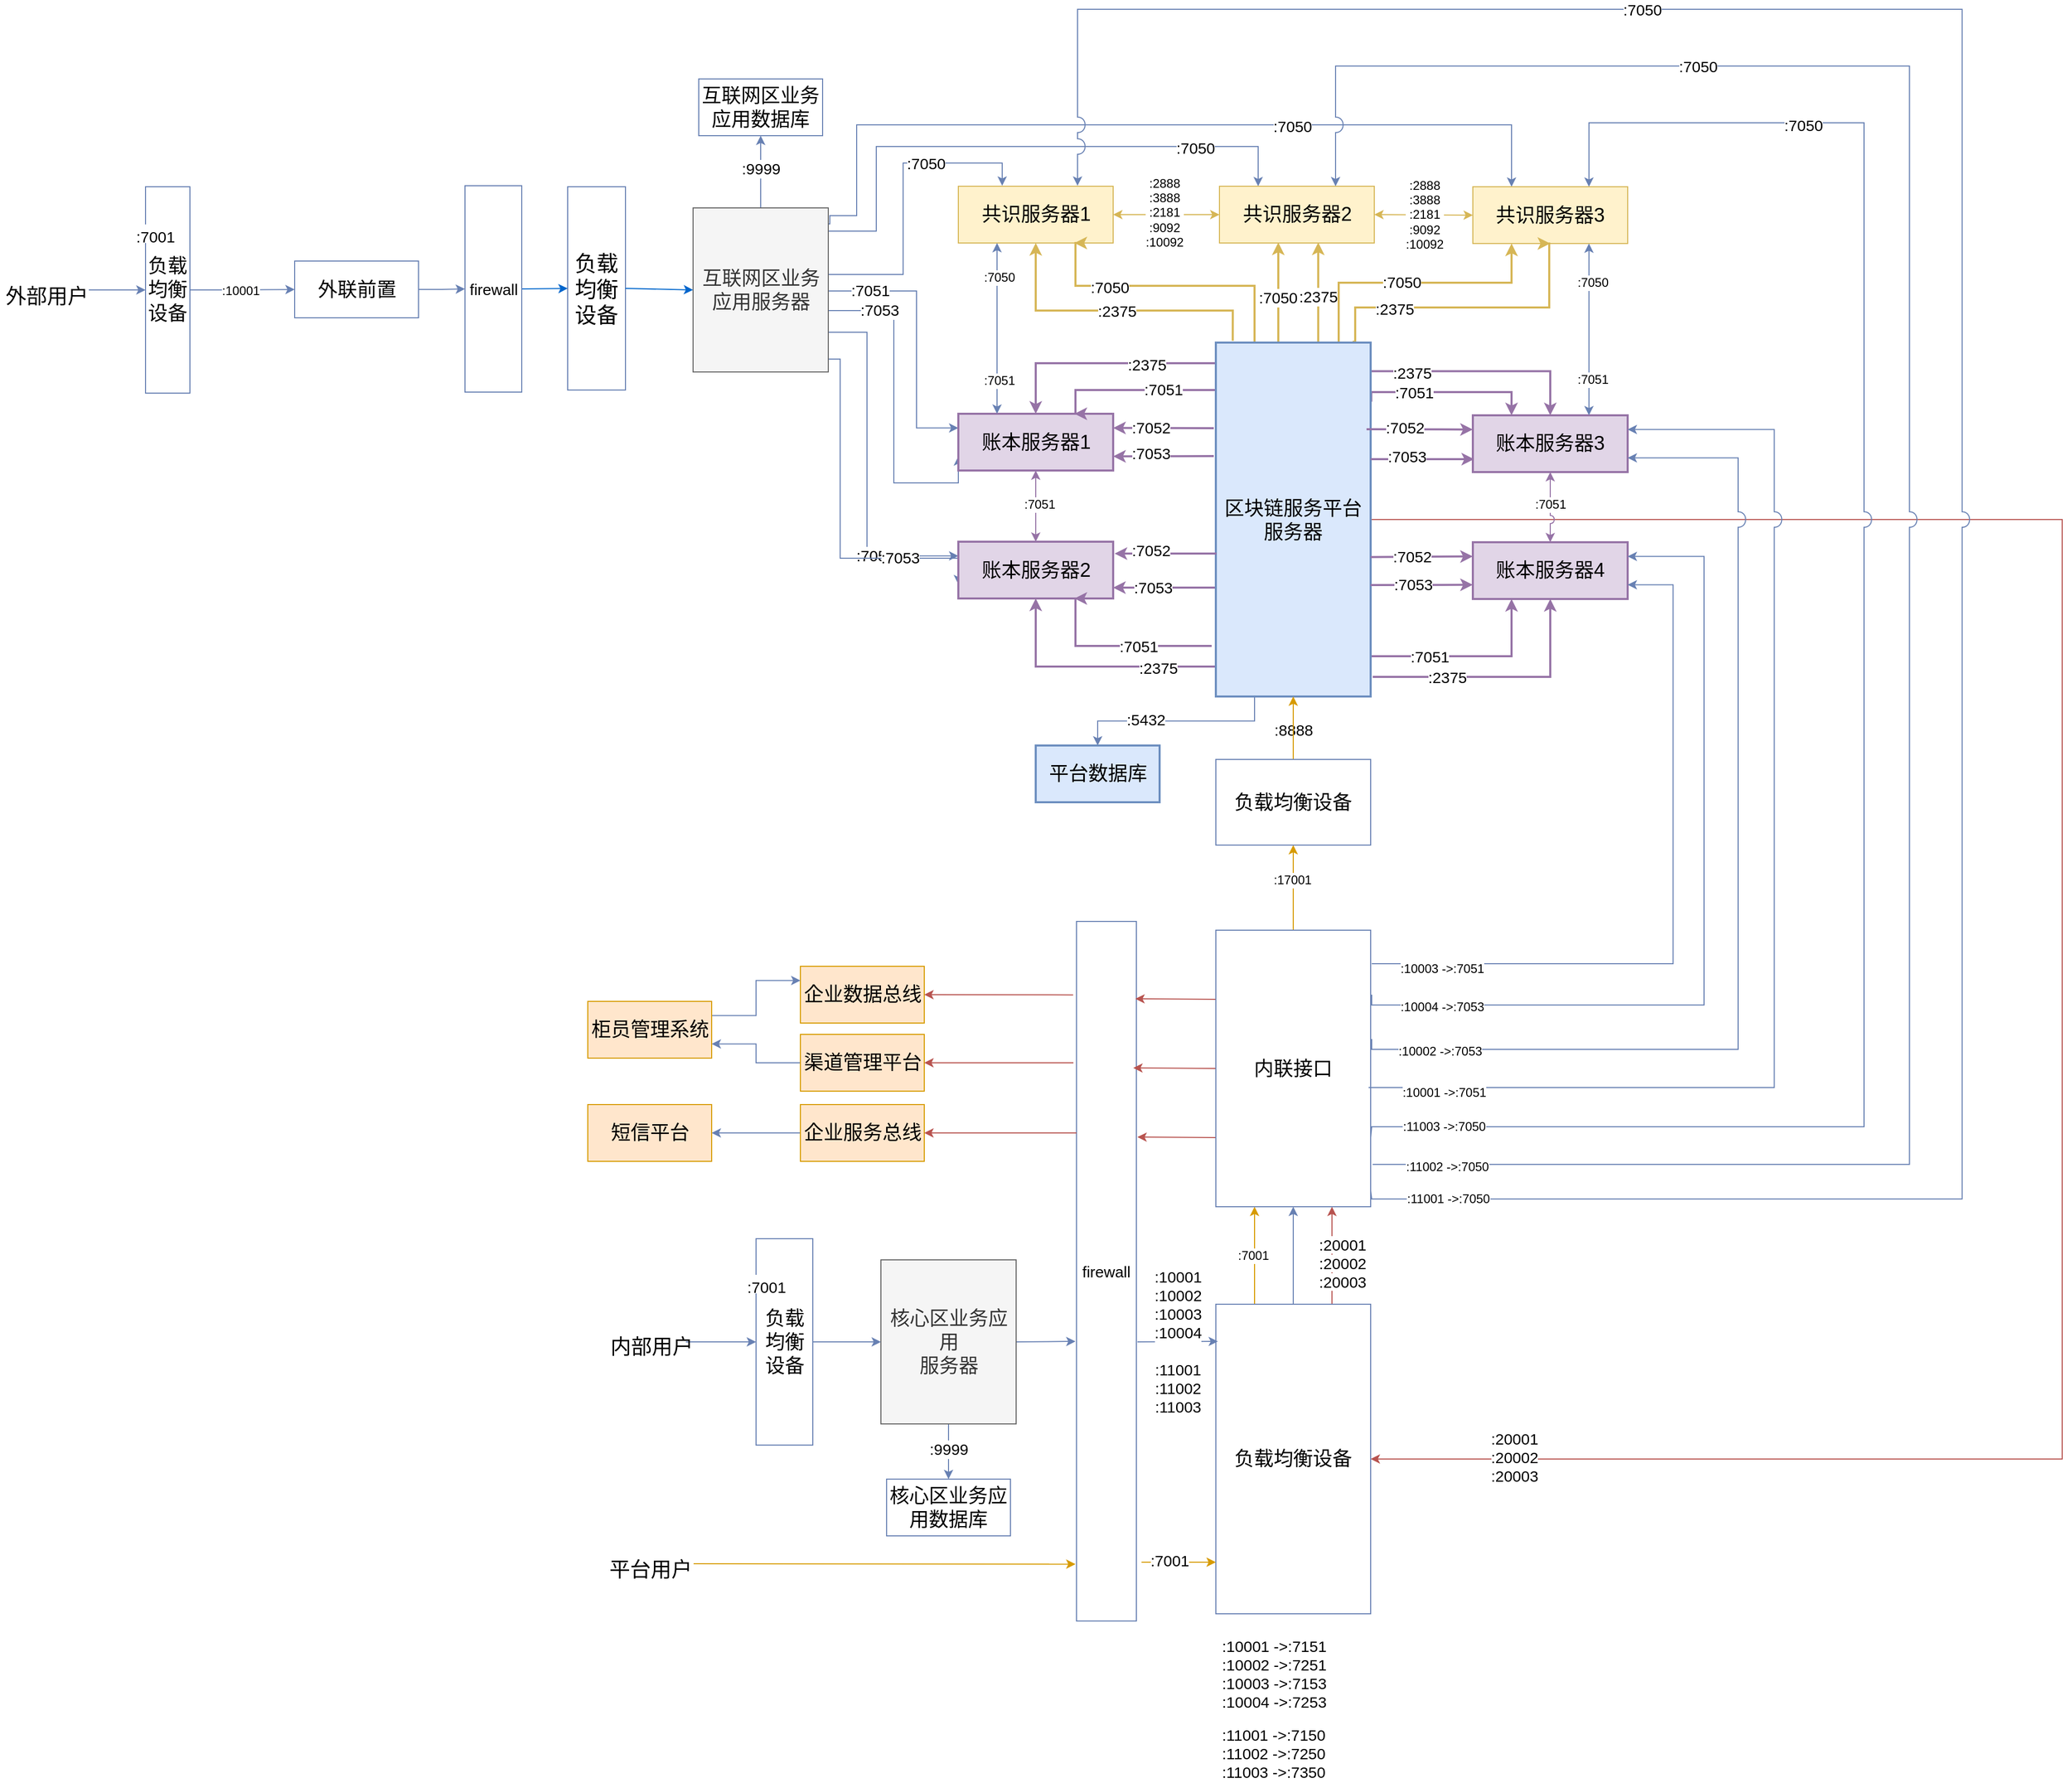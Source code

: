 <mxfile version="12.1.0" type="github" pages="1"><diagram id="IZBP0mqrMQUnNwASLiVP" name="Page-1"><mxGraphModel dx="1864" dy="1138" grid="0" gridSize="10" guides="1" tooltips="1" connect="1" arrows="1" fold="1" page="1" pageScale="1" pageWidth="3300" pageHeight="4681" math="0" shadow="0"><root><mxCell id="0"/><mxCell id="1" parent="0"/><mxCell id="sTmjkf9wLWOesbdi5qTJ-49" value="" style="endArrow=classic;html=1;strokeColor=#d79b00;fontSize=15;fillColor=#ffe6cc;" parent="1" edge="1"><mxGeometry width="50" height="50" relative="1" as="geometry"><mxPoint x="1470" y="3626" as="sourcePoint"/><mxPoint x="1542" y="3626" as="targetPoint"/></mxGeometry></mxCell><mxCell id="gY8Zco-nnhK0H6aGIAgo-136" value="负载均衡设备" style="rounded=0;whiteSpace=wrap;html=1;labelBackgroundColor=none;strokeColor=#6881B3;fillColor=none;fontSize=21;align=center;" parent="1" vertex="1"><mxGeometry x="914" y="2293" width="56" height="197" as="geometry"/></mxCell><mxCell id="sTmjkf9wLWOesbdi5qTJ-22" style="edgeStyle=orthogonalEdgeStyle;rounded=0;jumpStyle=arc;jumpSize=15;orthogonalLoop=1;jettySize=auto;html=1;exitX=0.25;exitY=0;exitDx=0;exitDy=0;entryX=0.25;entryY=1;entryDx=0;entryDy=0;strokeColor=#d79b00;fontSize=15;fillColor=#ffe6cc;" parent="1" source="gY8Zco-nnhK0H6aGIAgo-137" target="gY8Zco-nnhK0H6aGIAgo-251" edge="1"><mxGeometry relative="1" as="geometry"/></mxCell><mxCell id="rclUoReHh533xrVrYDvn-13" value=":7001" style="text;html=1;resizable=0;points=[];align=center;verticalAlign=middle;labelBackgroundColor=#ffffff;fontSize=12;" vertex="1" connectable="0" parent="sTmjkf9wLWOesbdi5qTJ-22"><mxGeometry y="2" relative="1" as="geometry"><mxPoint as="offset"/></mxGeometry></mxCell><mxCell id="sTmjkf9wLWOesbdi5qTJ-24" style="edgeStyle=orthogonalEdgeStyle;rounded=0;jumpStyle=arc;jumpSize=15;orthogonalLoop=1;jettySize=auto;html=1;exitX=0.5;exitY=0;exitDx=0;exitDy=0;entryX=0.5;entryY=1;entryDx=0;entryDy=0;strokeColor=#6881B3;fontSize=15;" parent="1" source="gY8Zco-nnhK0H6aGIAgo-137" target="gY8Zco-nnhK0H6aGIAgo-251" edge="1"><mxGeometry relative="1" as="geometry"/></mxCell><mxCell id="sTmjkf9wLWOesbdi5qTJ-28" style="edgeStyle=orthogonalEdgeStyle;rounded=0;jumpStyle=arc;jumpSize=8;orthogonalLoop=1;jettySize=auto;html=1;exitX=0.75;exitY=0;exitDx=0;exitDy=0;entryX=0.75;entryY=1;entryDx=0;entryDy=0;strokeColor=#b85450;fontSize=15;fillColor=#f8cecc;" parent="1" source="gY8Zco-nnhK0H6aGIAgo-137" target="gY8Zco-nnhK0H6aGIAgo-251" edge="1"><mxGeometry relative="1" as="geometry"/></mxCell><mxCell id="gY8Zco-nnhK0H6aGIAgo-137" value="负载均衡设备" style="rounded=0;whiteSpace=wrap;html=1;labelBackgroundColor=none;strokeColor=#6881B3;fillColor=none;fontSize=19;align=center;" parent="1" vertex="1"><mxGeometry x="1542" y="3376" width="150" height="300" as="geometry"/></mxCell><mxCell id="gY8Zco-nnhK0H6aGIAgo-138" style="edgeStyle=orthogonalEdgeStyle;rounded=0;orthogonalLoop=1;jettySize=auto;html=1;exitX=1;exitY=0.5;exitDx=0;exitDy=0;entryX=0;entryY=0.5;entryDx=0;entryDy=0;strokeColor=#6881B3;fontSize=19;" parent="1" source="gY8Zco-nnhK0H6aGIAgo-140" target="gY8Zco-nnhK0H6aGIAgo-143" edge="1"><mxGeometry relative="1" as="geometry"/></mxCell><mxCell id="gY8Zco-nnhK0H6aGIAgo-139" value=":10001" style="text;html=1;resizable=0;points=[];align=center;verticalAlign=middle;labelBackgroundColor=#ffffff;fontSize=12;" parent="gY8Zco-nnhK0H6aGIAgo-138" vertex="1" connectable="0"><mxGeometry x="-0.365" relative="1" as="geometry"><mxPoint x="16.5" y="0.5" as="offset"/></mxGeometry></mxCell><mxCell id="gY8Zco-nnhK0H6aGIAgo-140" value="负载均衡设备" style="rounded=0;whiteSpace=wrap;html=1;labelBackgroundColor=none;strokeColor=#6881B3;fillColor=none;fontSize=19;align=center;" parent="1" vertex="1"><mxGeometry x="505" y="2293" width="43" height="200" as="geometry"/></mxCell><mxCell id="gY8Zco-nnhK0H6aGIAgo-141" value="" style="endArrow=classic;html=1;strokeColor=#6881B3;fontSize=19;entryX=0;entryY=0.5;entryDx=0;entryDy=0;" parent="1" target="gY8Zco-nnhK0H6aGIAgo-140" edge="1"><mxGeometry width="50" height="50" relative="1" as="geometry"><mxPoint x="450" y="2393" as="sourcePoint"/><mxPoint x="433.5" y="2368" as="targetPoint"/></mxGeometry></mxCell><mxCell id="gY8Zco-nnhK0H6aGIAgo-142" style="edgeStyle=orthogonalEdgeStyle;rounded=0;orthogonalLoop=1;jettySize=auto;html=1;exitX=1;exitY=0.5;exitDx=0;exitDy=0;entryX=0;entryY=0.5;entryDx=0;entryDy=0;strokeColor=#6881B3;fontSize=15;" parent="1" source="gY8Zco-nnhK0H6aGIAgo-143" target="gY8Zco-nnhK0H6aGIAgo-145" edge="1"><mxGeometry relative="1" as="geometry"/></mxCell><mxCell id="gY8Zco-nnhK0H6aGIAgo-143" value="外联前置" style="rounded=0;whiteSpace=wrap;html=1;labelBackgroundColor=none;strokeColor=#6881B3;fillColor=none;fontSize=19;align=center;" parent="1" vertex="1"><mxGeometry x="649.5" y="2365" width="120" height="55" as="geometry"/></mxCell><mxCell id="gY8Zco-nnhK0H6aGIAgo-144" style="edgeStyle=orthogonalEdgeStyle;rounded=0;comic=0;jumpStyle=arc;jumpSize=15;orthogonalLoop=1;jettySize=auto;html=1;exitX=1;exitY=0.5;exitDx=0;exitDy=0;entryX=0;entryY=0.5;entryDx=0;entryDy=0;strokeColor=#0066CC;strokeWidth=1;fontSize=15;" parent="1" source="gY8Zco-nnhK0H6aGIAgo-145" target="gY8Zco-nnhK0H6aGIAgo-136" edge="1"><mxGeometry relative="1" as="geometry"/></mxCell><mxCell id="gY8Zco-nnhK0H6aGIAgo-145" value="firewall" style="rounded=0;whiteSpace=wrap;html=1;labelBackgroundColor=none;strokeColor=#6881B3;fillColor=none;fontSize=15;align=center;" parent="1" vertex="1"><mxGeometry x="814.5" y="2292" width="55" height="200" as="geometry"/></mxCell><mxCell id="gY8Zco-nnhK0H6aGIAgo-146" style="edgeStyle=orthogonalEdgeStyle;rounded=0;orthogonalLoop=1;jettySize=auto;html=1;exitX=0.5;exitY=0;exitDx=0;exitDy=0;entryX=0.5;entryY=1;entryDx=0;entryDy=0;strokeColor=#6881B3;fontSize=15;" parent="1" source="gY8Zco-nnhK0H6aGIAgo-162" target="gY8Zco-nnhK0H6aGIAgo-163" edge="1"><mxGeometry relative="1" as="geometry"/></mxCell><mxCell id="gY8Zco-nnhK0H6aGIAgo-147" value=":9999" style="text;html=1;resizable=0;points=[];align=center;verticalAlign=middle;labelBackgroundColor=#ffffff;fontSize=15;" parent="gY8Zco-nnhK0H6aGIAgo-146" vertex="1" connectable="0"><mxGeometry x="0.102" relative="1" as="geometry"><mxPoint as="offset"/></mxGeometry></mxCell><mxCell id="gY8Zco-nnhK0H6aGIAgo-148" style="edgeStyle=orthogonalEdgeStyle;rounded=0;orthogonalLoop=1;jettySize=auto;html=1;exitX=1;exitY=0.25;exitDx=0;exitDy=0;entryX=0.25;entryY=0;entryDx=0;entryDy=0;strokeColor=#6881B3;fontSize=15;" parent="1" source="gY8Zco-nnhK0H6aGIAgo-162" target="gY8Zco-nnhK0H6aGIAgo-166" edge="1"><mxGeometry relative="1" as="geometry"><Array as="points"><mxPoint x="1166" y="2329"/><mxPoint x="1168" y="2329"/><mxPoint x="1168" y="2321"/><mxPoint x="1194" y="2321"/><mxPoint x="1194" y="2233"/><mxPoint x="1828" y="2233"/></Array></mxGeometry></mxCell><mxCell id="gY8Zco-nnhK0H6aGIAgo-149" value=":7050" style="text;html=1;resizable=0;points=[];align=center;verticalAlign=middle;labelBackgroundColor=#ffffff;fontSize=15;" parent="gY8Zco-nnhK0H6aGIAgo-148" vertex="1" connectable="0"><mxGeometry x="0.444" y="-1" relative="1" as="geometry"><mxPoint x="-38.5" as="offset"/></mxGeometry></mxCell><mxCell id="gY8Zco-nnhK0H6aGIAgo-150" style="edgeStyle=orthogonalEdgeStyle;rounded=0;orthogonalLoop=1;jettySize=auto;html=1;exitX=1;exitY=0.25;exitDx=0;exitDy=0;entryX=0.25;entryY=0;entryDx=0;entryDy=0;strokeColor=#6881B3;fontSize=15;" parent="1" source="gY8Zco-nnhK0H6aGIAgo-162" target="gY8Zco-nnhK0H6aGIAgo-165" edge="1"><mxGeometry relative="1" as="geometry"><Array as="points"><mxPoint x="1167" y="2336"/><mxPoint x="1213" y="2336"/><mxPoint x="1213" y="2254"/><mxPoint x="1583" y="2254"/></Array></mxGeometry></mxCell><mxCell id="gY8Zco-nnhK0H6aGIAgo-151" value=":7050" style="text;html=1;resizable=0;points=[];align=center;verticalAlign=middle;labelBackgroundColor=#ffffff;fontSize=15;" parent="gY8Zco-nnhK0H6aGIAgo-150" vertex="1" connectable="0"><mxGeometry x="0.639" y="-1" relative="1" as="geometry"><mxPoint as="offset"/></mxGeometry></mxCell><mxCell id="gY8Zco-nnhK0H6aGIAgo-152" style="edgeStyle=orthogonalEdgeStyle;rounded=0;orthogonalLoop=1;jettySize=auto;html=1;exitX=1;exitY=0.25;exitDx=0;exitDy=0;strokeColor=#6881B3;fontSize=15;" parent="1" source="gY8Zco-nnhK0H6aGIAgo-162" edge="1"><mxGeometry relative="1" as="geometry"><Array as="points"><mxPoint x="1167" y="2378"/><mxPoint x="1239" y="2378"/><mxPoint x="1239" y="2270"/><mxPoint x="1335" y="2270"/></Array><mxPoint x="1335" y="2292" as="targetPoint"/></mxGeometry></mxCell><mxCell id="gY8Zco-nnhK0H6aGIAgo-153" value=":7050" style="text;html=1;resizable=0;points=[];align=center;verticalAlign=middle;labelBackgroundColor=#ffffff;fontSize=15;" parent="gY8Zco-nnhK0H6aGIAgo-152" vertex="1" connectable="0"><mxGeometry x="0.4" relative="1" as="geometry"><mxPoint as="offset"/></mxGeometry></mxCell><mxCell id="gY8Zco-nnhK0H6aGIAgo-154" style="edgeStyle=orthogonalEdgeStyle;rounded=0;orthogonalLoop=1;jettySize=auto;html=1;exitX=1;exitY=0.5;exitDx=0;exitDy=0;entryX=0;entryY=0.25;entryDx=0;entryDy=0;strokeColor=#6881B3;fontSize=15;" parent="1" source="gY8Zco-nnhK0H6aGIAgo-162" target="gY8Zco-nnhK0H6aGIAgo-167" edge="1"><mxGeometry relative="1" as="geometry"><Array as="points"><mxPoint x="1252" y="2394"/><mxPoint x="1252" y="2526"/></Array></mxGeometry></mxCell><mxCell id="gY8Zco-nnhK0H6aGIAgo-155" value=":7051" style="text;html=1;resizable=0;points=[];align=center;verticalAlign=middle;labelBackgroundColor=#ffffff;fontSize=15;" parent="gY8Zco-nnhK0H6aGIAgo-154" vertex="1" connectable="0"><mxGeometry x="-0.683" y="1" relative="1" as="geometry"><mxPoint as="offset"/></mxGeometry></mxCell><mxCell id="gY8Zco-nnhK0H6aGIAgo-156" style="edgeStyle=orthogonalEdgeStyle;rounded=0;orthogonalLoop=1;jettySize=auto;html=1;exitX=1;exitY=0.75;exitDx=0;exitDy=0;entryX=0;entryY=0.75;entryDx=0;entryDy=0;strokeColor=#6881B3;fontSize=15;" parent="1" source="gY8Zco-nnhK0H6aGIAgo-162" target="gY8Zco-nnhK0H6aGIAgo-167" edge="1"><mxGeometry relative="1" as="geometry"><Array as="points"><mxPoint x="1167" y="2413"/><mxPoint x="1230" y="2413"/><mxPoint x="1230" y="2580"/></Array></mxGeometry></mxCell><mxCell id="gY8Zco-nnhK0H6aGIAgo-157" value=":7053" style="text;html=1;resizable=0;points=[];align=center;verticalAlign=middle;labelBackgroundColor=#ffffff;fontSize=15;" parent="gY8Zco-nnhK0H6aGIAgo-156" vertex="1" connectable="0"><mxGeometry x="-0.641" y="1" relative="1" as="geometry"><mxPoint x="8" as="offset"/></mxGeometry></mxCell><mxCell id="gY8Zco-nnhK0H6aGIAgo-158" style="edgeStyle=orthogonalEdgeStyle;rounded=0;orthogonalLoop=1;jettySize=auto;html=1;exitX=1;exitY=0.75;exitDx=0;exitDy=0;entryX=0;entryY=0.25;entryDx=0;entryDy=0;strokeColor=#6881B3;fontSize=15;" parent="1" source="gY8Zco-nnhK0H6aGIAgo-162" target="gY8Zco-nnhK0H6aGIAgo-168" edge="1"><mxGeometry relative="1" as="geometry"><Array as="points"><mxPoint x="1166" y="2434"/><mxPoint x="1204" y="2434"/><mxPoint x="1204" y="2650"/></Array></mxGeometry></mxCell><mxCell id="gY8Zco-nnhK0H6aGIAgo-159" value=":7051" style="text;html=1;resizable=0;points=[];align=center;verticalAlign=middle;labelBackgroundColor=#ffffff;fontSize=15;" parent="gY8Zco-nnhK0H6aGIAgo-158" vertex="1" connectable="0"><mxGeometry x="0.529" y="1" relative="1" as="geometry"><mxPoint as="offset"/></mxGeometry></mxCell><mxCell id="gY8Zco-nnhK0H6aGIAgo-160" style="edgeStyle=orthogonalEdgeStyle;rounded=0;orthogonalLoop=1;jettySize=auto;html=1;exitX=1;exitY=0.75;exitDx=0;exitDy=0;entryX=0;entryY=0.75;entryDx=0;entryDy=0;strokeColor=#6881B3;fontSize=15;" parent="1" source="gY8Zco-nnhK0H6aGIAgo-162" target="gY8Zco-nnhK0H6aGIAgo-168" edge="1"><mxGeometry relative="1" as="geometry"><Array as="points"><mxPoint x="1167" y="2460"/><mxPoint x="1178" y="2460"/><mxPoint x="1178" y="2653"/></Array></mxGeometry></mxCell><mxCell id="gY8Zco-nnhK0H6aGIAgo-161" value=":7053" style="text;html=1;resizable=0;points=[];align=center;verticalAlign=middle;labelBackgroundColor=#ffffff;fontSize=15;" parent="gY8Zco-nnhK0H6aGIAgo-160" vertex="1" connectable="0"><mxGeometry x="0.507" y="1" relative="1" as="geometry"><mxPoint x="9" as="offset"/></mxGeometry></mxCell><mxCell id="gY8Zco-nnhK0H6aGIAgo-162" value="互联网区业务应用服务器" style="rounded=0;whiteSpace=wrap;html=1;labelBackgroundColor=none;strokeColor=#666666;fillColor=#f5f5f5;fontSize=19;align=center;fontColor=#333333;" parent="1" vertex="1"><mxGeometry x="1035.5" y="2313.5" width="131" height="159" as="geometry"/></mxCell><mxCell id="gY8Zco-nnhK0H6aGIAgo-163" value="互联网区业务应用数据库" style="rounded=0;whiteSpace=wrap;html=1;labelBackgroundColor=none;strokeColor=#6881B3;fillColor=none;fontSize=19;align=center;" parent="1" vertex="1"><mxGeometry x="1041" y="2188.5" width="120" height="55" as="geometry"/></mxCell><mxCell id="gY8Zco-nnhK0H6aGIAgo-164" value="共识服务器1" style="rounded=0;whiteSpace=wrap;html=1;labelBackgroundColor=none;strokeColor=#d6b656;fillColor=#fff2cc;fontSize=19;align=center;" parent="1" vertex="1"><mxGeometry x="1292.5" y="2292.5" width="150" height="55" as="geometry"/></mxCell><mxCell id="gY8Zco-nnhK0H6aGIAgo-165" value="共识服务器2" style="rounded=0;whiteSpace=wrap;html=1;labelBackgroundColor=none;strokeColor=#d6b656;fillColor=#fff2cc;fontSize=19;align=center;" parent="1" vertex="1"><mxGeometry x="1545.5" y="2292.5" width="150" height="55" as="geometry"/></mxCell><mxCell id="gY8Zco-nnhK0H6aGIAgo-166" value="共识服务器3" style="rounded=0;whiteSpace=wrap;html=1;labelBackgroundColor=none;strokeColor=#d6b656;fillColor=#fff2cc;fontSize=19;align=center;" parent="1" vertex="1"><mxGeometry x="1791" y="2293" width="150" height="55" as="geometry"/></mxCell><mxCell id="gY8Zco-nnhK0H6aGIAgo-167" value="账本服务器1" style="rounded=0;whiteSpace=wrap;html=1;labelBackgroundColor=none;strokeColor=#9673a6;fillColor=#e1d5e7;fontSize=19;align=center;strokeWidth=2;" parent="1" vertex="1"><mxGeometry x="1292.5" y="2513" width="150" height="55" as="geometry"/></mxCell><mxCell id="gY8Zco-nnhK0H6aGIAgo-168" value="账本服务器2" style="rounded=0;whiteSpace=wrap;html=1;labelBackgroundColor=none;strokeColor=#9673a6;fillColor=#e1d5e7;fontSize=19;align=center;strokeWidth=2;" parent="1" vertex="1"><mxGeometry x="1292.5" y="2637" width="150" height="55" as="geometry"/></mxCell><mxCell id="gY8Zco-nnhK0H6aGIAgo-169" value="账本服务器3" style="rounded=0;whiteSpace=wrap;html=1;labelBackgroundColor=none;strokeColor=#9673a6;fillColor=#e1d5e7;fontSize=19;align=center;strokeWidth=2;" parent="1" vertex="1"><mxGeometry x="1791" y="2514.5" width="150" height="55" as="geometry"/></mxCell><mxCell id="gY8Zco-nnhK0H6aGIAgo-170" value="账本服务器4" style="rounded=0;whiteSpace=wrap;html=1;labelBackgroundColor=none;strokeColor=#9673a6;fillColor=#e1d5e7;fontSize=19;align=center;strokeWidth=2;" parent="1" vertex="1"><mxGeometry x="1791" y="2637.5" width="150" height="55" as="geometry"/></mxCell><mxCell id="gY8Zco-nnhK0H6aGIAgo-171" style="edgeStyle=orthogonalEdgeStyle;rounded=0;orthogonalLoop=1;jettySize=auto;html=1;entryX=0.5;entryY=0;entryDx=0;entryDy=0;strokeColor=#9673a6;fontSize=15;strokeWidth=2;fillColor=#e1d5e7;" parent="1" source="gY8Zco-nnhK0H6aGIAgo-204" target="gY8Zco-nnhK0H6aGIAgo-167" edge="1"><mxGeometry relative="1" as="geometry"><mxPoint x="1541" y="2488" as="sourcePoint"/><Array as="points"><mxPoint x="1368" y="2464"/></Array></mxGeometry></mxCell><mxCell id="gY8Zco-nnhK0H6aGIAgo-172" value=":2375" style="text;html=1;resizable=0;points=[];align=center;verticalAlign=middle;labelBackgroundColor=#ffffff;fontSize=15;" parent="gY8Zco-nnhK0H6aGIAgo-171" vertex="1" connectable="0"><mxGeometry x="-0.169" y="-1" relative="1" as="geometry"><mxPoint x="25.5" y="1.5" as="offset"/></mxGeometry></mxCell><mxCell id="gY8Zco-nnhK0H6aGIAgo-173" style="edgeStyle=orthogonalEdgeStyle;rounded=0;orthogonalLoop=1;jettySize=auto;html=1;exitX=0.004;exitY=0.191;exitDx=0;exitDy=0;entryX=0.75;entryY=0;entryDx=0;entryDy=0;strokeColor=#9673a6;fontSize=15;exitPerimeter=0;strokeWidth=2;fillColor=#e1d5e7;" parent="1" source="gY8Zco-nnhK0H6aGIAgo-204" target="gY8Zco-nnhK0H6aGIAgo-167" edge="1"><mxGeometry relative="1" as="geometry"><Array as="points"><mxPoint x="1542" y="2490"/><mxPoint x="1406" y="2490"/></Array></mxGeometry></mxCell><mxCell id="gY8Zco-nnhK0H6aGIAgo-174" value=":7051" style="text;html=1;resizable=0;points=[];align=center;verticalAlign=middle;labelBackgroundColor=#ffffff;fontSize=15;" parent="gY8Zco-nnhK0H6aGIAgo-173" vertex="1" connectable="0"><mxGeometry x="-0.207" y="-1" relative="1" as="geometry"><mxPoint as="offset"/></mxGeometry></mxCell><mxCell id="gY8Zco-nnhK0H6aGIAgo-175" style="edgeStyle=orthogonalEdgeStyle;rounded=0;orthogonalLoop=1;jettySize=auto;html=1;entryX=0.5;entryY=1;entryDx=0;entryDy=0;strokeColor=#9673a6;fontSize=15;exitX=0.004;exitY=0.939;exitDx=0;exitDy=0;exitPerimeter=0;strokeWidth=2;fillColor=#e1d5e7;" parent="1" source="gY8Zco-nnhK0H6aGIAgo-204" target="gY8Zco-nnhK0H6aGIAgo-168" edge="1"><mxGeometry relative="1" as="geometry"><Array as="points"><mxPoint x="1542" y="2758"/><mxPoint x="1368" y="2758"/></Array></mxGeometry></mxCell><mxCell id="gY8Zco-nnhK0H6aGIAgo-176" value=":2375" style="text;html=1;resizable=0;points=[];align=center;verticalAlign=middle;labelBackgroundColor=#ffffff;fontSize=15;" parent="gY8Zco-nnhK0H6aGIAgo-175" vertex="1" connectable="0"><mxGeometry x="-0.401" y="1" relative="1" as="geometry"><mxPoint x="10" as="offset"/></mxGeometry></mxCell><mxCell id="gY8Zco-nnhK0H6aGIAgo-177" style="edgeStyle=orthogonalEdgeStyle;rounded=0;orthogonalLoop=1;jettySize=auto;html=1;entryX=0.75;entryY=1;entryDx=0;entryDy=0;strokeColor=#9673a6;fontSize=15;strokeWidth=2;exitX=-0.027;exitY=0.857;exitDx=0;exitDy=0;exitPerimeter=0;fillColor=#e1d5e7;" parent="1" source="gY8Zco-nnhK0H6aGIAgo-204" target="gY8Zco-nnhK0H6aGIAgo-168" edge="1"><mxGeometry relative="1" as="geometry"><mxPoint x="1541" y="2706" as="sourcePoint"/><Array as="points"><mxPoint x="1406" y="2738"/></Array></mxGeometry></mxCell><mxCell id="gY8Zco-nnhK0H6aGIAgo-178" value=":7051" style="text;html=1;resizable=0;points=[];align=center;verticalAlign=middle;labelBackgroundColor=#ffffff;fontSize=15;" parent="gY8Zco-nnhK0H6aGIAgo-177" vertex="1" connectable="0"><mxGeometry x="-0.136" relative="1" as="geometry"><mxPoint x="6" as="offset"/></mxGeometry></mxCell><mxCell id="gY8Zco-nnhK0H6aGIAgo-179" style="edgeStyle=orthogonalEdgeStyle;rounded=0;orthogonalLoop=1;jettySize=auto;html=1;exitX=0.994;exitY=0.081;exitDx=0;exitDy=0;entryX=0.5;entryY=0;entryDx=0;entryDy=0;strokeColor=#9673a6;fontSize=15;exitPerimeter=0;strokeWidth=2;fillColor=#e1d5e7;" parent="1" source="gY8Zco-nnhK0H6aGIAgo-204" target="gY8Zco-nnhK0H6aGIAgo-169" edge="1"><mxGeometry relative="1" as="geometry"><Array as="points"><mxPoint x="1866" y="2472"/></Array></mxGeometry></mxCell><mxCell id="gY8Zco-nnhK0H6aGIAgo-180" value=":2375" style="text;html=1;resizable=0;points=[];align=center;verticalAlign=middle;labelBackgroundColor=#ffffff;fontSize=15;" parent="gY8Zco-nnhK0H6aGIAgo-179" vertex="1" connectable="0"><mxGeometry x="-0.615" y="-1" relative="1" as="geometry"><mxPoint x="-1.5" y="-0.5" as="offset"/></mxGeometry></mxCell><mxCell id="gY8Zco-nnhK0H6aGIAgo-181" style="edgeStyle=orthogonalEdgeStyle;rounded=0;orthogonalLoop=1;jettySize=auto;html=1;exitX=1.004;exitY=0.167;exitDx=0;exitDy=0;entryX=0.25;entryY=0;entryDx=0;entryDy=0;strokeColor=#9673a6;fontSize=15;exitPerimeter=0;strokeWidth=2;fillColor=#e1d5e7;" parent="1" source="gY8Zco-nnhK0H6aGIAgo-204" target="gY8Zco-nnhK0H6aGIAgo-169" edge="1"><mxGeometry relative="1" as="geometry"><Array as="points"><mxPoint x="1692" y="2492"/><mxPoint x="1828" y="2492"/></Array></mxGeometry></mxCell><mxCell id="gY8Zco-nnhK0H6aGIAgo-182" value=":7051" style="text;html=1;resizable=0;points=[];align=center;verticalAlign=middle;labelBackgroundColor=#ffffff;fontSize=15;" parent="gY8Zco-nnhK0H6aGIAgo-181" vertex="1" connectable="0"><mxGeometry x="-0.583" relative="1" as="geometry"><mxPoint x="15.5" as="offset"/></mxGeometry></mxCell><mxCell id="gY8Zco-nnhK0H6aGIAgo-183" style="edgeStyle=orthogonalEdgeStyle;rounded=0;orthogonalLoop=1;jettySize=auto;html=1;entryX=0.5;entryY=1;entryDx=0;entryDy=0;strokeColor=#9673a6;fontSize=15;strokeWidth=2;fillColor=#e1d5e7;" parent="1" target="gY8Zco-nnhK0H6aGIAgo-170" edge="1"><mxGeometry relative="1" as="geometry"><Array as="points"><mxPoint x="1694" y="2768"/><mxPoint x="1866" y="2768"/></Array><mxPoint x="1694" y="2768" as="sourcePoint"/></mxGeometry></mxCell><mxCell id="gY8Zco-nnhK0H6aGIAgo-184" value=":2375" style="text;html=1;resizable=0;points=[];align=center;verticalAlign=middle;labelBackgroundColor=#ffffff;fontSize=15;" parent="gY8Zco-nnhK0H6aGIAgo-183" vertex="1" connectable="0"><mxGeometry x="-0.656" relative="1" as="geometry"><mxPoint x="29" as="offset"/></mxGeometry></mxCell><mxCell id="gY8Zco-nnhK0H6aGIAgo-185" style="edgeStyle=orthogonalEdgeStyle;rounded=0;orthogonalLoop=1;jettySize=auto;html=1;entryX=0.25;entryY=1;entryDx=0;entryDy=0;strokeColor=#9673a6;fontSize=15;strokeWidth=2;exitX=0.987;exitY=0.892;exitDx=0;exitDy=0;exitPerimeter=0;fillColor=#e1d5e7;" parent="1" source="gY8Zco-nnhK0H6aGIAgo-204" target="gY8Zco-nnhK0H6aGIAgo-170" edge="1"><mxGeometry relative="1" as="geometry"><Array as="points"><mxPoint x="1688" y="2750"/><mxPoint x="1688" y="2748"/><mxPoint x="1828" y="2748"/></Array><mxPoint x="1688" y="2714" as="sourcePoint"/></mxGeometry></mxCell><mxCell id="gY8Zco-nnhK0H6aGIAgo-186" value=":7051" style="text;html=1;resizable=0;points=[];align=center;verticalAlign=middle;labelBackgroundColor=#ffffff;fontSize=15;" parent="gY8Zco-nnhK0H6aGIAgo-185" vertex="1" connectable="0"><mxGeometry x="-0.63" relative="1" as="geometry"><mxPoint x="28" as="offset"/></mxGeometry></mxCell><mxCell id="gY8Zco-nnhK0H6aGIAgo-187" style="edgeStyle=orthogonalEdgeStyle;rounded=0;orthogonalLoop=1;jettySize=auto;html=1;exitX=0.109;exitY=-0.005;exitDx=0;exitDy=0;entryX=0.5;entryY=1;entryDx=0;entryDy=0;strokeColor=#d6b656;fontSize=15;exitPerimeter=0;strokeWidth=2;fillColor=#fff2cc;" parent="1" source="gY8Zco-nnhK0H6aGIAgo-204" target="gY8Zco-nnhK0H6aGIAgo-164" edge="1"><mxGeometry relative="1" as="geometry"><Array as="points"><mxPoint x="1558" y="2413"/><mxPoint x="1368" y="2413"/></Array></mxGeometry></mxCell><mxCell id="gY8Zco-nnhK0H6aGIAgo-188" value=":2375" style="text;html=1;resizable=0;points=[];align=center;verticalAlign=middle;labelBackgroundColor=#ffffff;fontSize=15;" parent="gY8Zco-nnhK0H6aGIAgo-187" vertex="1" connectable="0"><mxGeometry x="-0.005" relative="1" as="geometry"><mxPoint as="offset"/></mxGeometry></mxCell><mxCell id="gY8Zco-nnhK0H6aGIAgo-189" style="edgeStyle=orthogonalEdgeStyle;rounded=0;orthogonalLoop=1;jettySize=auto;html=1;exitX=0.25;exitY=0;exitDx=0;exitDy=0;entryX=0.75;entryY=1;entryDx=0;entryDy=0;strokeColor=#d6b656;fontSize=15;strokeWidth=2;fillColor=#fff2cc;" parent="1" source="gY8Zco-nnhK0H6aGIAgo-204" target="gY8Zco-nnhK0H6aGIAgo-164" edge="1"><mxGeometry relative="1" as="geometry"><Array as="points"><mxPoint x="1580" y="2389"/><mxPoint x="1406" y="2389"/></Array></mxGeometry></mxCell><mxCell id="gY8Zco-nnhK0H6aGIAgo-190" value=":7050" style="text;html=1;resizable=0;points=[];align=center;verticalAlign=middle;labelBackgroundColor=#ffffff;fontSize=15;" parent="gY8Zco-nnhK0H6aGIAgo-189" vertex="1" connectable="0"><mxGeometry x="0.441" y="1" relative="1" as="geometry"><mxPoint as="offset"/></mxGeometry></mxCell><mxCell id="gY8Zco-nnhK0H6aGIAgo-191" style="edgeStyle=orthogonalEdgeStyle;rounded=0;orthogonalLoop=1;jettySize=auto;html=1;exitX=0.5;exitY=0;exitDx=0;exitDy=0;entryX=0.38;entryY=0.991;entryDx=0;entryDy=0;entryPerimeter=0;strokeColor=#d6b656;fontSize=15;strokeWidth=2;fillColor=#fff2cc;" parent="1" source="gY8Zco-nnhK0H6aGIAgo-204" target="gY8Zco-nnhK0H6aGIAgo-165" edge="1"><mxGeometry relative="1" as="geometry"><Array as="points"><mxPoint x="1603" y="2464"/></Array></mxGeometry></mxCell><mxCell id="gY8Zco-nnhK0H6aGIAgo-192" value=":7050" style="text;html=1;resizable=0;points=[];align=center;verticalAlign=middle;labelBackgroundColor=#ffffff;fontSize=15;" parent="gY8Zco-nnhK0H6aGIAgo-191" vertex="1" connectable="0"><mxGeometry x="0.304" y="1" relative="1" as="geometry"><mxPoint as="offset"/></mxGeometry></mxCell><mxCell id="gY8Zco-nnhK0H6aGIAgo-193" style="edgeStyle=orthogonalEdgeStyle;rounded=0;orthogonalLoop=1;jettySize=auto;html=1;exitX=0.5;exitY=0;exitDx=0;exitDy=0;entryX=0.638;entryY=0.991;entryDx=0;entryDy=0;entryPerimeter=0;strokeColor=#d6b656;fontSize=15;strokeWidth=2;fillColor=#fff2cc;" parent="1" source="gY8Zco-nnhK0H6aGIAgo-204" target="gY8Zco-nnhK0H6aGIAgo-165" edge="1"><mxGeometry relative="1" as="geometry"><Array as="points"><mxPoint x="1641" y="2464"/></Array></mxGeometry></mxCell><mxCell id="gY8Zco-nnhK0H6aGIAgo-194" value=":2375" style="text;html=1;resizable=0;points=[];align=center;verticalAlign=middle;labelBackgroundColor=#ffffff;fontSize=15;" parent="gY8Zco-nnhK0H6aGIAgo-193" vertex="1" connectable="0"><mxGeometry x="0.333" relative="1" as="geometry"><mxPoint y="-2" as="offset"/></mxGeometry></mxCell><mxCell id="gY8Zco-nnhK0H6aGIAgo-195" style="edgeStyle=orthogonalEdgeStyle;rounded=0;orthogonalLoop=1;jettySize=auto;html=1;exitX=0.89;exitY=-0.005;exitDx=0;exitDy=0;entryX=0.5;entryY=1;entryDx=0;entryDy=0;strokeColor=#d6b656;fontSize=15;exitPerimeter=0;strokeWidth=2;fillColor=#fff2cc;" parent="1" source="gY8Zco-nnhK0H6aGIAgo-204" target="gY8Zco-nnhK0H6aGIAgo-166" edge="1"><mxGeometry relative="1" as="geometry"><Array as="points"><mxPoint x="1675" y="2464"/><mxPoint x="1677" y="2464"/><mxPoint x="1677" y="2410"/><mxPoint x="1865" y="2410"/></Array></mxGeometry></mxCell><mxCell id="gY8Zco-nnhK0H6aGIAgo-196" value=":2375" style="text;html=1;resizable=0;points=[];align=center;verticalAlign=middle;labelBackgroundColor=#ffffff;fontSize=15;" parent="gY8Zco-nnhK0H6aGIAgo-195" vertex="1" connectable="0"><mxGeometry x="-0.33" y="-1" relative="1" as="geometry"><mxPoint x="5" as="offset"/></mxGeometry></mxCell><mxCell id="gY8Zco-nnhK0H6aGIAgo-197" style="edgeStyle=orthogonalEdgeStyle;rounded=0;orthogonalLoop=1;jettySize=auto;html=1;exitX=0.75;exitY=0;exitDx=0;exitDy=0;entryX=0.25;entryY=1;entryDx=0;entryDy=0;strokeColor=#d6b656;fontSize=15;strokeWidth=2;fillColor=#fff2cc;" parent="1" source="gY8Zco-nnhK0H6aGIAgo-204" target="gY8Zco-nnhK0H6aGIAgo-166" edge="1"><mxGeometry relative="1" as="geometry"><Array as="points"><mxPoint x="1661" y="2464"/><mxPoint x="1661" y="2386"/><mxPoint x="1828" y="2386"/></Array></mxGeometry></mxCell><mxCell id="gY8Zco-nnhK0H6aGIAgo-198" value=":7050" style="text;html=1;resizable=0;points=[];align=center;verticalAlign=middle;labelBackgroundColor=#ffffff;fontSize=15;" parent="gY8Zco-nnhK0H6aGIAgo-197" vertex="1" connectable="0"><mxGeometry x="0.064" y="1" relative="1" as="geometry"><mxPoint as="offset"/></mxGeometry></mxCell><mxCell id="sTmjkf9wLWOesbdi5qTJ-13" style="edgeStyle=orthogonalEdgeStyle;rounded=0;jumpStyle=arc;jumpSize=15;orthogonalLoop=1;jettySize=auto;html=1;exitX=0.25;exitY=1;exitDx=0;exitDy=0;entryX=0.5;entryY=0;entryDx=0;entryDy=0;strokeColor=#6881B3;fontSize=15;" parent="1" source="gY8Zco-nnhK0H6aGIAgo-204" target="gY8Zco-nnhK0H6aGIAgo-221" edge="1"><mxGeometry relative="1" as="geometry"/></mxCell><mxCell id="sTmjkf9wLWOesbdi5qTJ-14" value=":5432" style="text;html=1;resizable=0;points=[];align=center;verticalAlign=middle;labelBackgroundColor=#ffffff;fontSize=15;" parent="sTmjkf9wLWOesbdi5qTJ-13" vertex="1" connectable="0"><mxGeometry x="0.304" y="-2" relative="1" as="geometry"><mxPoint as="offset"/></mxGeometry></mxCell><mxCell id="sTmjkf9wLWOesbdi5qTJ-27" style="edgeStyle=orthogonalEdgeStyle;rounded=0;jumpStyle=arc;jumpSize=15;orthogonalLoop=1;jettySize=auto;html=1;exitX=1;exitY=0.5;exitDx=0;exitDy=0;entryX=1;entryY=0.5;entryDx=0;entryDy=0;strokeColor=#b85450;fontSize=15;fillColor=#f8cecc;" parent="1" source="gY8Zco-nnhK0H6aGIAgo-204" target="gY8Zco-nnhK0H6aGIAgo-137" edge="1"><mxGeometry relative="1" as="geometry"><Array as="points"><mxPoint x="2362" y="2616"/><mxPoint x="2362" y="3526"/></Array></mxGeometry></mxCell><mxCell id="sTmjkf9wLWOesbdi5qTJ-29" value=":20001&lt;br&gt;:20002&lt;br&gt;:20003" style="text;html=1;resizable=0;points=[];align=center;verticalAlign=middle;labelBackgroundColor=#ffffff;fontSize=15;" parent="sTmjkf9wLWOesbdi5qTJ-27" vertex="1" connectable="0"><mxGeometry x="0.877" y="-2" relative="1" as="geometry"><mxPoint as="offset"/></mxGeometry></mxCell><mxCell id="gY8Zco-nnhK0H6aGIAgo-204" value="区块链服务平台服务器" style="rounded=0;whiteSpace=wrap;html=1;labelBackgroundColor=none;strokeColor=#6c8ebf;fillColor=#dae8fc;fontSize=19;align=center;strokeWidth=2;" parent="1" vertex="1"><mxGeometry x="1542" y="2444" width="150" height="343" as="geometry"/></mxCell><mxCell id="gY8Zco-nnhK0H6aGIAgo-205" value="" style="endArrow=classic;html=1;strokeColor=#9673a6;fontSize=15;entryX=1;entryY=0.25;entryDx=0;entryDy=0;strokeWidth=2;fillColor=#e1d5e7;" parent="1" target="gY8Zco-nnhK0H6aGIAgo-167" edge="1"><mxGeometry width="50" height="50" relative="1" as="geometry"><mxPoint x="1540" y="2527" as="sourcePoint"/><mxPoint x="1528" y="2575" as="targetPoint"/></mxGeometry></mxCell><mxCell id="gY8Zco-nnhK0H6aGIAgo-206" value=":7052" style="text;html=1;resizable=0;points=[];align=center;verticalAlign=middle;labelBackgroundColor=#ffffff;fontSize=15;" parent="gY8Zco-nnhK0H6aGIAgo-205" vertex="1" connectable="0"><mxGeometry x="0.361" y="-1" relative="1" as="geometry"><mxPoint x="5" as="offset"/></mxGeometry></mxCell><mxCell id="gY8Zco-nnhK0H6aGIAgo-207" value="" style="endArrow=classic;html=1;strokeColor=#9673a6;fontSize=15;entryX=1;entryY=0.75;entryDx=0;entryDy=0;strokeWidth=2;fillColor=#e1d5e7;" parent="1" target="gY8Zco-nnhK0H6aGIAgo-167" edge="1"><mxGeometry width="50" height="50" relative="1" as="geometry"><mxPoint x="1540" y="2554" as="sourcePoint"/><mxPoint x="1528" y="2621" as="targetPoint"/></mxGeometry></mxCell><mxCell id="gY8Zco-nnhK0H6aGIAgo-208" value=":7053" style="text;html=1;resizable=0;points=[];align=center;verticalAlign=middle;labelBackgroundColor=#ffffff;fontSize=15;" parent="gY8Zco-nnhK0H6aGIAgo-207" vertex="1" connectable="0"><mxGeometry x="0.281" y="-3" relative="1" as="geometry"><mxPoint x="1" as="offset"/></mxGeometry></mxCell><mxCell id="gY8Zco-nnhK0H6aGIAgo-209" value="" style="endArrow=classic;html=1;strokeColor=#9673a6;fontSize=15;entryX=1;entryY=0.25;entryDx=0;entryDy=0;exitX=-0.006;exitY=0.365;exitDx=0;exitDy=0;exitPerimeter=0;strokeWidth=2;fillColor=#e1d5e7;" parent="1" edge="1"><mxGeometry width="50" height="50" relative="1" as="geometry"><mxPoint x="1542.5" y="2648.5" as="sourcePoint"/><mxPoint x="1443.9" y="2648.555" as="targetPoint"/></mxGeometry></mxCell><mxCell id="gY8Zco-nnhK0H6aGIAgo-210" value=":7052" style="text;html=1;resizable=0;points=[];align=center;verticalAlign=middle;labelBackgroundColor=#ffffff;fontSize=15;" parent="gY8Zco-nnhK0H6aGIAgo-209" vertex="1" connectable="0"><mxGeometry x="0.389" y="-4" relative="1" as="geometry"><mxPoint x="5" as="offset"/></mxGeometry></mxCell><mxCell id="gY8Zco-nnhK0H6aGIAgo-211" value="" style="endArrow=classic;html=1;strokeColor=#9673a6;fontSize=15;entryX=1;entryY=0.25;entryDx=0;entryDy=0;exitX=-0.006;exitY=0.365;exitDx=0;exitDy=0;exitPerimeter=0;strokeWidth=2;fillColor=#e1d5e7;" parent="1" edge="1"><mxGeometry width="50" height="50" relative="1" as="geometry"><mxPoint x="1541" y="2681.5" as="sourcePoint"/><mxPoint x="1442.4" y="2681.555" as="targetPoint"/></mxGeometry></mxCell><mxCell id="gY8Zco-nnhK0H6aGIAgo-212" value=":7053" style="text;html=1;resizable=0;points=[];align=center;verticalAlign=middle;labelBackgroundColor=#ffffff;fontSize=15;" parent="gY8Zco-nnhK0H6aGIAgo-211" vertex="1" connectable="0"><mxGeometry x="0.359" y="-1" relative="1" as="geometry"><mxPoint x="7" as="offset"/></mxGeometry></mxCell><mxCell id="gY8Zco-nnhK0H6aGIAgo-213" value="" style="endArrow=classic;html=1;strokeColor=#9673a6;fontSize=15;entryX=0;entryY=0.25;entryDx=0;entryDy=0;strokeWidth=2;fillColor=#e1d5e7;" parent="1" target="gY8Zco-nnhK0H6aGIAgo-169" edge="1"><mxGeometry width="50" height="50" relative="1" as="geometry"><mxPoint x="1688" y="2528" as="sourcePoint"/><mxPoint x="1769" y="2549" as="targetPoint"/></mxGeometry></mxCell><mxCell id="gY8Zco-nnhK0H6aGIAgo-214" value=":7052" style="text;html=1;resizable=0;points=[];align=center;verticalAlign=middle;labelBackgroundColor=#ffffff;fontSize=15;" parent="gY8Zco-nnhK0H6aGIAgo-213" vertex="1" connectable="0"><mxGeometry x="-0.365" y="2" relative="1" as="geometry"><mxPoint x="4" as="offset"/></mxGeometry></mxCell><mxCell id="gY8Zco-nnhK0H6aGIAgo-215" value="" style="endArrow=classic;html=1;strokeColor=#9673a6;fontSize=15;entryX=0;entryY=0.25;entryDx=0;entryDy=0;strokeWidth=2;fillColor=#e1d5e7;" parent="1" edge="1"><mxGeometry width="50" height="50" relative="1" as="geometry"><mxPoint x="1692" y="2557" as="sourcePoint"/><mxPoint x="1792.2" y="2556.973" as="targetPoint"/></mxGeometry></mxCell><mxCell id="gY8Zco-nnhK0H6aGIAgo-216" value=":7053" style="text;html=1;resizable=0;points=[];align=center;verticalAlign=middle;labelBackgroundColor=#ffffff;fontSize=15;" parent="gY8Zco-nnhK0H6aGIAgo-215" vertex="1" connectable="0"><mxGeometry x="-0.509" y="3" relative="1" as="geometry"><mxPoint x="10" as="offset"/></mxGeometry></mxCell><mxCell id="gY8Zco-nnhK0H6aGIAgo-217" value="" style="endArrow=classic;html=1;strokeColor=#9673a6;fontSize=15;entryX=0;entryY=0.25;entryDx=0;entryDy=0;strokeWidth=2;exitX=1;exitY=0.606;exitDx=0;exitDy=0;exitPerimeter=0;fillColor=#e1d5e7;" parent="1" source="gY8Zco-nnhK0H6aGIAgo-204" target="gY8Zco-nnhK0H6aGIAgo-170" edge="1"><mxGeometry width="50" height="50" relative="1" as="geometry"><mxPoint x="1694" y="2626" as="sourcePoint"/><mxPoint x="1748" y="2628" as="targetPoint"/></mxGeometry></mxCell><mxCell id="gY8Zco-nnhK0H6aGIAgo-218" value=":7052" style="text;html=1;resizable=0;points=[];align=center;verticalAlign=middle;labelBackgroundColor=#ffffff;fontSize=15;" parent="gY8Zco-nnhK0H6aGIAgo-217" vertex="1" connectable="0"><mxGeometry x="-0.384" y="1" relative="1" as="geometry"><mxPoint x="9" as="offset"/></mxGeometry></mxCell><mxCell id="gY8Zco-nnhK0H6aGIAgo-219" value="" style="endArrow=classic;html=1;strokeColor=#9673a6;fontSize=15;entryX=0;entryY=0.75;entryDx=0;entryDy=0;strokeWidth=2;fillColor=#e1d5e7;" parent="1" target="gY8Zco-nnhK0H6aGIAgo-170" edge="1"><mxGeometry width="50" height="50" relative="1" as="geometry"><mxPoint x="1692" y="2679" as="sourcePoint"/><mxPoint x="1753" y="2686" as="targetPoint"/></mxGeometry></mxCell><mxCell id="gY8Zco-nnhK0H6aGIAgo-220" value=":7053" style="text;html=1;resizable=0;points=[];align=center;verticalAlign=middle;labelBackgroundColor=#ffffff;fontSize=15;" parent="gY8Zco-nnhK0H6aGIAgo-219" vertex="1" connectable="0"><mxGeometry x="-0.34" y="1" relative="1" as="geometry"><mxPoint x="8" as="offset"/></mxGeometry></mxCell><mxCell id="gY8Zco-nnhK0H6aGIAgo-221" value="平台数据库" style="rounded=0;whiteSpace=wrap;html=1;labelBackgroundColor=none;strokeColor=#6c8ebf;fillColor=#dae8fc;fontSize=19;align=center;strokeWidth=2;" parent="1" vertex="1"><mxGeometry x="1367.5" y="2834.5" width="120" height="55" as="geometry"/></mxCell><mxCell id="gY8Zco-nnhK0H6aGIAgo-222" value="企业数据总线" style="rounded=0;whiteSpace=wrap;html=1;labelBackgroundColor=none;strokeColor=#d79b00;fillColor=#ffe6cc;fontSize=19;align=center;" parent="1" vertex="1"><mxGeometry x="1139.5" y="3048.5" width="120" height="55" as="geometry"/></mxCell><mxCell id="sTmjkf9wLWOesbdi5qTJ-41" style="edgeStyle=orthogonalEdgeStyle;rounded=0;jumpStyle=arc;jumpSize=8;orthogonalLoop=1;jettySize=auto;html=1;exitX=0;exitY=0.5;exitDx=0;exitDy=0;entryX=1;entryY=0.75;entryDx=0;entryDy=0;strokeColor=#6881B3;fontSize=15;" parent="1" source="gY8Zco-nnhK0H6aGIAgo-223" target="sTmjkf9wLWOesbdi5qTJ-39" edge="1"><mxGeometry relative="1" as="geometry"/></mxCell><mxCell id="gY8Zco-nnhK0H6aGIAgo-223" value="渠道管理平台" style="rounded=0;whiteSpace=wrap;html=1;labelBackgroundColor=none;strokeColor=#d79b00;fillColor=#ffe6cc;fontSize=19;align=center;" parent="1" vertex="1"><mxGeometry x="1139.5" y="3114.5" width="120" height="55" as="geometry"/></mxCell><mxCell id="sTmjkf9wLWOesbdi5qTJ-38" style="edgeStyle=orthogonalEdgeStyle;rounded=0;jumpStyle=arc;jumpSize=8;orthogonalLoop=1;jettySize=auto;html=1;exitX=0;exitY=0.5;exitDx=0;exitDy=0;entryX=1;entryY=0.5;entryDx=0;entryDy=0;strokeColor=#6881B3;fontSize=15;" parent="1" source="gY8Zco-nnhK0H6aGIAgo-224" target="sTmjkf9wLWOesbdi5qTJ-37" edge="1"><mxGeometry relative="1" as="geometry"/></mxCell><mxCell id="gY8Zco-nnhK0H6aGIAgo-224" value="企业服务总线" style="rounded=0;whiteSpace=wrap;html=1;labelBackgroundColor=none;strokeColor=#d79b00;fillColor=#ffe6cc;fontSize=19;align=center;" parent="1" vertex="1"><mxGeometry x="1139.5" y="3182.5" width="120" height="55" as="geometry"/></mxCell><mxCell id="gY8Zco-nnhK0H6aGIAgo-227" style="edgeStyle=orthogonalEdgeStyle;rounded=0;orthogonalLoop=1;jettySize=auto;html=1;exitX=1;exitY=0.5;exitDx=0;exitDy=0;strokeColor=#6881B3;fontSize=15;" parent="1" source="gY8Zco-nnhK0H6aGIAgo-228" edge="1"><mxGeometry relative="1" as="geometry"><mxPoint x="1406" y="3412" as="targetPoint"/></mxGeometry></mxCell><mxCell id="sTmjkf9wLWOesbdi5qTJ-18" style="edgeStyle=orthogonalEdgeStyle;rounded=0;jumpStyle=arc;jumpSize=15;orthogonalLoop=1;jettySize=auto;html=1;exitX=0.5;exitY=1;exitDx=0;exitDy=0;entryX=0.5;entryY=0;entryDx=0;entryDy=0;strokeColor=#6881B3;fontSize=15;" parent="1" source="gY8Zco-nnhK0H6aGIAgo-228" target="gY8Zco-nnhK0H6aGIAgo-229" edge="1"><mxGeometry relative="1" as="geometry"/></mxCell><mxCell id="sTmjkf9wLWOesbdi5qTJ-19" value=":9999" style="text;html=1;resizable=0;points=[];align=center;verticalAlign=middle;labelBackgroundColor=#ffffff;fontSize=15;" parent="sTmjkf9wLWOesbdi5qTJ-18" vertex="1" connectable="0"><mxGeometry x="-0.111" relative="1" as="geometry"><mxPoint as="offset"/></mxGeometry></mxCell><mxCell id="gY8Zco-nnhK0H6aGIAgo-228" value="核心区业务应用&lt;br&gt;服务器" style="rounded=0;whiteSpace=wrap;html=1;labelBackgroundColor=none;strokeColor=#666666;fillColor=#f5f5f5;fontSize=19;align=center;fontColor=#333333;" parent="1" vertex="1"><mxGeometry x="1217.5" y="3333" width="131" height="159" as="geometry"/></mxCell><mxCell id="gY8Zco-nnhK0H6aGIAgo-229" value="核心区业务应用数据库" style="rounded=0;whiteSpace=wrap;html=1;labelBackgroundColor=none;strokeColor=#6881B3;fillColor=none;fontSize=19;align=center;" parent="1" vertex="1"><mxGeometry x="1223" y="3545.5" width="120" height="55" as="geometry"/></mxCell><mxCell id="gY8Zco-nnhK0H6aGIAgo-230" style="edgeStyle=orthogonalEdgeStyle;rounded=0;orthogonalLoop=1;jettySize=auto;html=1;exitX=1;exitY=0.5;exitDx=0;exitDy=0;entryX=0;entryY=0.5;entryDx=0;entryDy=0;strokeColor=#6881B3;fontSize=15;" parent="1" source="gY8Zco-nnhK0H6aGIAgo-231" target="gY8Zco-nnhK0H6aGIAgo-228" edge="1"><mxGeometry relative="1" as="geometry"/></mxCell><mxCell id="gY8Zco-nnhK0H6aGIAgo-231" value="负载均衡设备" style="rounded=0;whiteSpace=wrap;html=1;labelBackgroundColor=none;strokeColor=#6881B3;fillColor=none;fontSize=19;align=center;" parent="1" vertex="1"><mxGeometry x="1096.5" y="3312.5" width="55" height="200" as="geometry"/></mxCell><mxCell id="gY8Zco-nnhK0H6aGIAgo-232" value="" style="endArrow=classic;html=1;strokeColor=#6881B3;fontSize=15;entryX=0;entryY=0.5;entryDx=0;entryDy=0;" parent="1" target="gY8Zco-nnhK0H6aGIAgo-231" edge="1"><mxGeometry width="50" height="50" relative="1" as="geometry"><mxPoint x="1028.5" y="3412.5" as="sourcePoint"/><mxPoint x="1037.5" y="3391.5" as="targetPoint"/></mxGeometry></mxCell><mxCell id="gY8Zco-nnhK0H6aGIAgo-233" style="edgeStyle=orthogonalEdgeStyle;rounded=0;orthogonalLoop=1;jettySize=auto;html=1;exitX=1.017;exitY=0.601;exitDx=0;exitDy=0;strokeColor=#6881B3;fontSize=15;exitPerimeter=0;" parent="1" source="gY8Zco-nnhK0H6aGIAgo-235" edge="1"><mxGeometry relative="1" as="geometry"><mxPoint x="1544" y="3412" as="targetPoint"/><Array as="points"/></mxGeometry></mxCell><mxCell id="sTmjkf9wLWOesbdi5qTJ-11" value=":10001&lt;br&gt;:10002&lt;br&gt;:10003&lt;br&gt;:10004&lt;br&gt;&lt;br&gt;:11001&lt;br&gt;:11002&lt;br&gt;:11003" style="text;html=1;resizable=0;points=[];align=center;verticalAlign=middle;labelBackgroundColor=#ffffff;fontSize=15;" parent="gY8Zco-nnhK0H6aGIAgo-233" vertex="1" connectable="0"><mxGeometry relative="1" as="geometry"><mxPoint as="offset"/></mxGeometry></mxCell><mxCell id="gY8Zco-nnhK0H6aGIAgo-235" value="firewall" style="rounded=0;whiteSpace=wrap;html=1;labelBackgroundColor=none;strokeColor=#6881B3;fillColor=none;fontSize=15;align=center;rotation=0;" parent="1" vertex="1"><mxGeometry x="1407" y="3005" width="58" height="678" as="geometry"/></mxCell><mxCell id="gY8Zco-nnhK0H6aGIAgo-237" style="edgeStyle=orthogonalEdgeStyle;rounded=0;orthogonalLoop=1;jettySize=auto;html=1;entryX=1;entryY=0.25;entryDx=0;entryDy=0;strokeColor=#6881B3;fontSize=15;jumpStyle=arc;jumpSize=15;" parent="1" target="gY8Zco-nnhK0H6aGIAgo-169" edge="1"><mxGeometry relative="1" as="geometry"><Array as="points"><mxPoint x="2083" y="3166"/><mxPoint x="2083" y="2529"/></Array><mxPoint x="1690" y="3166" as="sourcePoint"/></mxGeometry></mxCell><mxCell id="rclUoReHh533xrVrYDvn-9" value=":10001 -&amp;gt;:7051" style="text;html=1;resizable=0;points=[];align=center;verticalAlign=middle;labelBackgroundColor=#ffffff;fontSize=12;" vertex="1" connectable="0" parent="gY8Zco-nnhK0H6aGIAgo-237"><mxGeometry x="-0.859" y="-5" relative="1" as="geometry"><mxPoint x="-10" as="offset"/></mxGeometry></mxCell><mxCell id="gY8Zco-nnhK0H6aGIAgo-239" style="edgeStyle=orthogonalEdgeStyle;rounded=0;orthogonalLoop=1;jettySize=auto;html=1;entryX=1;entryY=0.75;entryDx=0;entryDy=0;strokeColor=#6881B3;fontSize=15;jumpStyle=arc;jumpSize=15;" parent="1" target="gY8Zco-nnhK0H6aGIAgo-169" edge="1"><mxGeometry relative="1" as="geometry"><mxPoint x="1693" y="3119" as="sourcePoint"/><Array as="points"><mxPoint x="1693" y="3129"/><mxPoint x="2048" y="3129"/><mxPoint x="2048" y="2556"/></Array></mxGeometry></mxCell><mxCell id="rclUoReHh533xrVrYDvn-10" value=":10002 -&amp;gt;:7053" style="text;html=1;resizable=0;points=[];align=center;verticalAlign=middle;labelBackgroundColor=#ffffff;fontSize=12;" vertex="1" connectable="0" parent="gY8Zco-nnhK0H6aGIAgo-239"><mxGeometry x="-0.861" y="-2" relative="1" as="geometry"><mxPoint x="3" as="offset"/></mxGeometry></mxCell><mxCell id="gY8Zco-nnhK0H6aGIAgo-241" style="edgeStyle=orthogonalEdgeStyle;rounded=0;orthogonalLoop=1;jettySize=auto;html=1;entryX=1;entryY=0.75;entryDx=0;entryDy=0;strokeColor=#6881B3;fontSize=15;" parent="1" target="gY8Zco-nnhK0H6aGIAgo-170" edge="1"><mxGeometry relative="1" as="geometry"><Array as="points"><mxPoint x="1693" y="3046"/><mxPoint x="1985" y="3046"/><mxPoint x="1985" y="2679"/></Array><mxPoint x="1693" y="3046" as="sourcePoint"/></mxGeometry></mxCell><mxCell id="rclUoReHh533xrVrYDvn-11" value=":10003 -&amp;gt;:7051" style="text;html=1;resizable=0;points=[];align=center;verticalAlign=middle;labelBackgroundColor=#ffffff;fontSize=12;" vertex="1" connectable="0" parent="gY8Zco-nnhK0H6aGIAgo-241"><mxGeometry x="-0.837" y="-5" relative="1" as="geometry"><mxPoint x="10" as="offset"/></mxGeometry></mxCell><mxCell id="gY8Zco-nnhK0H6aGIAgo-243" style="edgeStyle=orthogonalEdgeStyle;rounded=0;orthogonalLoop=1;jettySize=auto;html=1;entryX=1;entryY=0.25;entryDx=0;entryDy=0;strokeColor=#6881B3;fontSize=15;" parent="1" target="gY8Zco-nnhK0H6aGIAgo-170" edge="1"><mxGeometry relative="1" as="geometry"><Array as="points"><mxPoint x="1693" y="3086"/><mxPoint x="2015" y="3086"/><mxPoint x="2015" y="2651"/></Array><mxPoint x="1693" y="3076" as="sourcePoint"/></mxGeometry></mxCell><mxCell id="rclUoReHh533xrVrYDvn-12" value=":10004 -&amp;gt;:7053" style="text;html=1;resizable=0;points=[];align=center;verticalAlign=middle;labelBackgroundColor=#ffffff;fontSize=12;" vertex="1" connectable="0" parent="gY8Zco-nnhK0H6aGIAgo-243"><mxGeometry x="-0.816" y="-2" relative="1" as="geometry"><mxPoint as="offset"/></mxGeometry></mxCell><mxCell id="gY8Zco-nnhK0H6aGIAgo-245" style="edgeStyle=orthogonalEdgeStyle;rounded=0;orthogonalLoop=1;jettySize=auto;html=1;entryX=0.75;entryY=0;entryDx=0;entryDy=0;strokeColor=#6881B3;fontSize=15;comic=0;jumpStyle=arc;jumpSize=15;" parent="1" edge="1"><mxGeometry relative="1" as="geometry"><Array as="points"><mxPoint x="1693" y="3274"/><mxPoint x="2265" y="3274"/><mxPoint x="2265" y="2121"/><mxPoint x="1408" y="2121"/></Array><mxPoint x="1692" y="3266" as="sourcePoint"/><mxPoint x="1408" y="2292" as="targetPoint"/></mxGeometry></mxCell><mxCell id="gY8Zco-nnhK0H6aGIAgo-246" value=":7050" style="text;html=1;resizable=0;points=[];align=center;verticalAlign=middle;labelBackgroundColor=#ffffff;fontSize=15;" parent="gY8Zco-nnhK0H6aGIAgo-245" vertex="1" connectable="0"><mxGeometry x="0.48" relative="1" as="geometry"><mxPoint as="offset"/></mxGeometry></mxCell><mxCell id="rclUoReHh533xrVrYDvn-6" value=":11001 -&amp;gt;:7050" style="text;html=1;resizable=0;points=[];align=center;verticalAlign=middle;labelBackgroundColor=#ffffff;fontSize=12;" vertex="1" connectable="0" parent="gY8Zco-nnhK0H6aGIAgo-245"><mxGeometry x="-0.92" relative="1" as="geometry"><mxPoint x="-28" as="offset"/></mxGeometry></mxCell><mxCell id="gY8Zco-nnhK0H6aGIAgo-247" style="edgeStyle=orthogonalEdgeStyle;rounded=0;comic=0;jumpStyle=arc;jumpSize=15;orthogonalLoop=1;jettySize=auto;html=1;exitX=1.013;exitY=0.847;exitDx=0;exitDy=0;entryX=0.75;entryY=0;entryDx=0;entryDy=0;strokeColor=#6881B3;fontSize=15;exitPerimeter=0;" parent="1" source="gY8Zco-nnhK0H6aGIAgo-251" target="gY8Zco-nnhK0H6aGIAgo-165" edge="1"><mxGeometry relative="1" as="geometry"><Array as="points"><mxPoint x="2214" y="3240"/><mxPoint x="2214" y="2176"/><mxPoint x="1658" y="2176"/></Array></mxGeometry></mxCell><mxCell id="gY8Zco-nnhK0H6aGIAgo-248" value=":7050" style="text;html=1;resizable=0;points=[];align=center;verticalAlign=middle;labelBackgroundColor=#ffffff;fontSize=15;" parent="gY8Zco-nnhK0H6aGIAgo-247" vertex="1" connectable="0"><mxGeometry x="0.586" relative="1" as="geometry"><mxPoint as="offset"/></mxGeometry></mxCell><mxCell id="rclUoReHh533xrVrYDvn-7" value=":11002 -&amp;gt;:7050" style="text;html=1;resizable=0;points=[];align=center;verticalAlign=middle;labelBackgroundColor=#ffffff;fontSize=12;" vertex="1" connectable="0" parent="gY8Zco-nnhK0H6aGIAgo-247"><mxGeometry x="-0.927" y="-2" relative="1" as="geometry"><mxPoint x="-11" as="offset"/></mxGeometry></mxCell><mxCell id="gY8Zco-nnhK0H6aGIAgo-249" style="edgeStyle=orthogonalEdgeStyle;rounded=0;comic=0;jumpStyle=arc;jumpSize=15;orthogonalLoop=1;jettySize=auto;html=1;exitX=1;exitY=0.75;exitDx=0;exitDy=0;entryX=0.75;entryY=0;entryDx=0;entryDy=0;strokeColor=#6881B3;fontSize=15;" parent="1" source="gY8Zco-nnhK0H6aGIAgo-251" target="gY8Zco-nnhK0H6aGIAgo-166" edge="1"><mxGeometry relative="1" as="geometry"><Array as="points"><mxPoint x="1693" y="3204"/><mxPoint x="2170" y="3204"/><mxPoint x="2170" y="2231"/><mxPoint x="1905" y="2231"/></Array></mxGeometry></mxCell><mxCell id="gY8Zco-nnhK0H6aGIAgo-250" value=":7050" style="text;html=1;resizable=0;points=[];align=center;verticalAlign=middle;labelBackgroundColor=#ffffff;fontSize=15;" parent="gY8Zco-nnhK0H6aGIAgo-249" vertex="1" connectable="0"><mxGeometry x="0.699" y="2" relative="1" as="geometry"><mxPoint as="offset"/></mxGeometry></mxCell><mxCell id="rclUoReHh533xrVrYDvn-8" value=":11003 -&amp;gt;:7050" style="text;html=1;resizable=0;points=[];align=center;verticalAlign=middle;labelBackgroundColor=#ffffff;fontSize=12;" vertex="1" connectable="0" parent="gY8Zco-nnhK0H6aGIAgo-249"><mxGeometry x="-0.905" relative="1" as="geometry"><mxPoint x="-4" as="offset"/></mxGeometry></mxCell><mxCell id="sTmjkf9wLWOesbdi5qTJ-17" style="edgeStyle=orthogonalEdgeStyle;rounded=0;jumpStyle=arc;jumpSize=15;orthogonalLoop=1;jettySize=auto;html=1;strokeColor=#d79b00;fontSize=15;fillColor=#ffe6cc;" parent="1" source="gY8Zco-nnhK0H6aGIAgo-251" target="rclUoReHh533xrVrYDvn-1" edge="1"><mxGeometry relative="1" as="geometry"><mxPoint x="1618" y="2940" as="targetPoint"/></mxGeometry></mxCell><mxCell id="rclUoReHh533xrVrYDvn-14" value=":17001" style="text;html=1;resizable=0;points=[];align=center;verticalAlign=middle;labelBackgroundColor=#ffffff;fontSize=12;" vertex="1" connectable="0" parent="sTmjkf9wLWOesbdi5qTJ-17"><mxGeometry x="0.176" y="1" relative="1" as="geometry"><mxPoint as="offset"/></mxGeometry></mxCell><mxCell id="sTmjkf9wLWOesbdi5qTJ-26" value=":8888" style="text;html=1;resizable=0;points=[];align=center;verticalAlign=middle;labelBackgroundColor=#ffffff;fontSize=15;" parent="sTmjkf9wLWOesbdi5qTJ-17" vertex="1" connectable="0"><mxGeometry x="0.002" y="24" relative="1" as="geometry"><mxPoint x="24" y="-153.5" as="offset"/></mxGeometry></mxCell><mxCell id="sTmjkf9wLWOesbdi5qTJ-46" style="edgeStyle=orthogonalEdgeStyle;rounded=0;jumpStyle=arc;jumpSize=8;orthogonalLoop=1;jettySize=auto;html=1;exitX=0;exitY=0.25;exitDx=0;exitDy=0;strokeColor=#b85450;fontSize=15;fillColor=#f8cecc;" parent="1" source="gY8Zco-nnhK0H6aGIAgo-251" edge="1"><mxGeometry relative="1" as="geometry"><mxPoint x="1464" y="3080" as="targetPoint"/></mxGeometry></mxCell><mxCell id="sTmjkf9wLWOesbdi5qTJ-47" style="edgeStyle=orthogonalEdgeStyle;rounded=0;jumpStyle=arc;jumpSize=8;orthogonalLoop=1;jettySize=auto;html=1;exitX=0;exitY=0.5;exitDx=0;exitDy=0;strokeColor=#b85450;fontSize=15;fillColor=#f8cecc;" parent="1" source="gY8Zco-nnhK0H6aGIAgo-251" edge="1"><mxGeometry relative="1" as="geometry"><mxPoint x="1462" y="3147" as="targetPoint"/></mxGeometry></mxCell><mxCell id="sTmjkf9wLWOesbdi5qTJ-48" style="edgeStyle=orthogonalEdgeStyle;rounded=0;jumpStyle=arc;jumpSize=8;orthogonalLoop=1;jettySize=auto;html=1;exitX=0;exitY=0.75;exitDx=0;exitDy=0;strokeColor=#b85450;fontSize=15;fillColor=#f8cecc;" parent="1" source="gY8Zco-nnhK0H6aGIAgo-251" edge="1"><mxGeometry relative="1" as="geometry"><mxPoint x="1466" y="3214" as="targetPoint"/></mxGeometry></mxCell><mxCell id="gY8Zco-nnhK0H6aGIAgo-251" value="内联接口" style="rounded=0;whiteSpace=wrap;html=1;labelBackgroundColor=none;strokeColor=#6881B3;fillColor=none;fontSize=19;align=center;" parent="1" vertex="1"><mxGeometry x="1542" y="3013.5" width="150" height="268" as="geometry"/></mxCell><mxCell id="gY8Zco-nnhK0H6aGIAgo-252" value=":7001" style="text;html=1;resizable=0;points=[];autosize=1;align=left;verticalAlign=top;spacingTop=-4;fontSize=15;fillColor=#ffffff;" parent="1" vertex="1"><mxGeometry x="493.5" y="2329.5" width="48" height="18" as="geometry"/></mxCell><mxCell id="gY8Zco-nnhK0H6aGIAgo-253" value=":7001" style="text;html=1;resizable=0;points=[];autosize=1;align=left;verticalAlign=top;spacingTop=-4;fontSize=15;fillColor=#ffffff;" parent="1" vertex="1"><mxGeometry x="1086" y="3347.5" width="48" height="18" as="geometry"/></mxCell><mxCell id="gY8Zco-nnhK0H6aGIAgo-255" value="" style="endArrow=classic;html=1;strokeColor=#0066CC;strokeWidth=1;fontSize=15;entryX=0;entryY=0.5;entryDx=0;entryDy=0;exitX=1;exitY=0.5;exitDx=0;exitDy=0;" parent="1" source="gY8Zco-nnhK0H6aGIAgo-136" target="gY8Zco-nnhK0H6aGIAgo-162" edge="1"><mxGeometry width="50" height="50" relative="1" as="geometry"><mxPoint x="994" y="2455" as="sourcePoint"/><mxPoint x="1044" y="2405" as="targetPoint"/></mxGeometry></mxCell><mxCell id="gY8Zco-nnhK0H6aGIAgo-263" value="" style="endArrow=classic;startArrow=classic;html=1;strokeColor=#d6b656;exitX=1;exitY=0.5;exitDx=0;exitDy=0;entryX=0;entryY=0.5;entryDx=0;entryDy=0;fillColor=#fff2cc;" parent="1" source="gY8Zco-nnhK0H6aGIAgo-164" target="gY8Zco-nnhK0H6aGIAgo-165" edge="1"><mxGeometry width="50" height="50" relative="1" as="geometry"><mxPoint x="1479" y="2353" as="sourcePoint"/><mxPoint x="1529" y="2303" as="targetPoint"/></mxGeometry></mxCell><mxCell id="gY8Zco-nnhK0H6aGIAgo-267" value=":2888&lt;br&gt;:3888&lt;br&gt;:2181&lt;br&gt;:9092&lt;br&gt;:10092" style="text;html=1;resizable=0;points=[];align=center;verticalAlign=middle;labelBackgroundColor=#ffffff;" parent="gY8Zco-nnhK0H6aGIAgo-263" vertex="1" connectable="0"><mxGeometry x="-0.039" y="2" relative="1" as="geometry"><mxPoint as="offset"/></mxGeometry></mxCell><mxCell id="gY8Zco-nnhK0H6aGIAgo-264" value="" style="endArrow=classic;startArrow=classic;html=1;strokeColor=#d6b656;entryX=0;entryY=0.5;entryDx=0;entryDy=0;exitX=1;exitY=0.5;exitDx=0;exitDy=0;fillColor=#fff2cc;" parent="1" source="gY8Zco-nnhK0H6aGIAgo-165" target="gY8Zco-nnhK0H6aGIAgo-166" edge="1"><mxGeometry width="50" height="50" relative="1" as="geometry"><mxPoint x="1707" y="2355" as="sourcePoint"/><mxPoint x="1757" y="2305" as="targetPoint"/></mxGeometry></mxCell><mxCell id="gY8Zco-nnhK0H6aGIAgo-270" value=":2888&lt;br&gt;:3888&lt;br&gt;:2181&lt;br&gt;:9092&lt;br&gt;:10092" style="text;html=1;resizable=0;points=[];align=center;verticalAlign=middle;labelBackgroundColor=#ffffff;" parent="gY8Zco-nnhK0H6aGIAgo-264" vertex="1" connectable="0"><mxGeometry x="0.016" y="1" relative="1" as="geometry"><mxPoint as="offset"/></mxGeometry></mxCell><mxCell id="gY8Zco-nnhK0H6aGIAgo-265" value="" style="endArrow=classic;startArrow=classic;html=1;strokeColor=#9673a6;entryX=0.5;entryY=1;entryDx=0;entryDy=0;exitX=0.5;exitY=0;exitDx=0;exitDy=0;fillColor=#e1d5e7;" parent="1" source="gY8Zco-nnhK0H6aGIAgo-168" target="gY8Zco-nnhK0H6aGIAgo-167" edge="1"><mxGeometry width="50" height="50" relative="1" as="geometry"><mxPoint x="1115" y="2647" as="sourcePoint"/><mxPoint x="1165" y="2597" as="targetPoint"/></mxGeometry></mxCell><mxCell id="gY8Zco-nnhK0H6aGIAgo-271" value=":7051" style="text;html=1;resizable=0;points=[];align=center;verticalAlign=middle;labelBackgroundColor=#ffffff;" parent="gY8Zco-nnhK0H6aGIAgo-265" vertex="1" connectable="0"><mxGeometry x="0.043" y="-2" relative="1" as="geometry"><mxPoint x="1" as="offset"/></mxGeometry></mxCell><mxCell id="gY8Zco-nnhK0H6aGIAgo-266" value="" style="endArrow=classic;startArrow=classic;html=1;strokeColor=#9673a6;entryX=0.5;entryY=1;entryDx=0;entryDy=0;exitX=0.5;exitY=0;exitDx=0;exitDy=0;fillColor=#e1d5e7;jumpStyle=arc;jumpSize=8;" parent="1" source="gY8Zco-nnhK0H6aGIAgo-170" target="gY8Zco-nnhK0H6aGIAgo-169" edge="1"><mxGeometry width="50" height="50" relative="1" as="geometry"><mxPoint x="1947" y="2633" as="sourcePoint"/><mxPoint x="1997" y="2583" as="targetPoint"/></mxGeometry></mxCell><mxCell id="gY8Zco-nnhK0H6aGIAgo-272" value=":7051" style="text;html=1;resizable=0;points=[];align=center;verticalAlign=middle;labelBackgroundColor=#ffffff;" parent="gY8Zco-nnhK0H6aGIAgo-266" vertex="1" connectable="0"><mxGeometry x="0.073" relative="1" as="geometry"><mxPoint as="offset"/></mxGeometry></mxCell><mxCell id="gY8Zco-nnhK0H6aGIAgo-273" value="" style="endArrow=classic;startArrow=classic;html=1;strokeColor=#6881B3;entryX=0.25;entryY=1;entryDx=0;entryDy=0;exitX=0.25;exitY=0;exitDx=0;exitDy=0;" parent="1" source="gY8Zco-nnhK0H6aGIAgo-167" target="gY8Zco-nnhK0H6aGIAgo-164" edge="1"><mxGeometry width="50" height="50" relative="1" as="geometry"><mxPoint x="1287" y="2472" as="sourcePoint"/><mxPoint x="1337" y="2422" as="targetPoint"/></mxGeometry></mxCell><mxCell id="gY8Zco-nnhK0H6aGIAgo-274" value=":7051" style="text;html=1;resizable=0;points=[];align=center;verticalAlign=middle;labelBackgroundColor=#ffffff;" parent="gY8Zco-nnhK0H6aGIAgo-273" vertex="1" connectable="0"><mxGeometry x="-0.613" y="-2" relative="1" as="geometry"><mxPoint as="offset"/></mxGeometry></mxCell><mxCell id="gY8Zco-nnhK0H6aGIAgo-275" value=":7050" style="text;html=1;resizable=0;points=[];align=center;verticalAlign=middle;labelBackgroundColor=#ffffff;" parent="gY8Zco-nnhK0H6aGIAgo-273" vertex="1" connectable="0"><mxGeometry x="0.595" y="-2" relative="1" as="geometry"><mxPoint as="offset"/></mxGeometry></mxCell><mxCell id="gY8Zco-nnhK0H6aGIAgo-276" value="" style="endArrow=classic;startArrow=classic;html=1;strokeColor=#6881B3;entryX=0.75;entryY=1;entryDx=0;entryDy=0;exitX=0.75;exitY=0;exitDx=0;exitDy=0;" parent="1" source="gY8Zco-nnhK0H6aGIAgo-169" target="gY8Zco-nnhK0H6aGIAgo-166" edge="1"><mxGeometry width="50" height="50" relative="1" as="geometry"><mxPoint x="1965" y="2468" as="sourcePoint"/><mxPoint x="2015" y="2418" as="targetPoint"/></mxGeometry></mxCell><mxCell id="gY8Zco-nnhK0H6aGIAgo-277" value=":7051" style="text;html=1;resizable=0;points=[];align=center;verticalAlign=middle;labelBackgroundColor=#ffffff;" parent="gY8Zco-nnhK0H6aGIAgo-276" vertex="1" connectable="0"><mxGeometry x="-0.574" y="-2" relative="1" as="geometry"><mxPoint x="1" y="1" as="offset"/></mxGeometry></mxCell><mxCell id="gY8Zco-nnhK0H6aGIAgo-278" value=":7050" style="text;html=1;resizable=0;points=[];align=center;verticalAlign=middle;labelBackgroundColor=#ffffff;" parent="gY8Zco-nnhK0H6aGIAgo-276" vertex="1" connectable="0"><mxGeometry x="0.556" y="-2" relative="1" as="geometry"><mxPoint x="1" y="1" as="offset"/></mxGeometry></mxCell><mxCell id="sTmjkf9wLWOesbdi5qTJ-6" value="" style="endArrow=classic;html=1;strokeColor=#d79b00;fillColor=#ffe6cc;entryX=-0.017;entryY=0.945;entryDx=0;entryDy=0;entryPerimeter=0;" parent="1" edge="1"><mxGeometry width="50" height="50" relative="1" as="geometry"><mxPoint x="1036" y="3627.5" as="sourcePoint"/><mxPoint x="1406.014" y="3627.91" as="targetPoint"/></mxGeometry></mxCell><mxCell id="sTmjkf9wLWOesbdi5qTJ-8" value=":7001" style="text;html=1;resizable=0;points=[];align=center;verticalAlign=middle;labelBackgroundColor=#ffffff;fontSize=15;" parent="sTmjkf9wLWOesbdi5qTJ-6" vertex="1" connectable="0"><mxGeometry x="0.689" y="3" relative="1" as="geometry"><mxPoint x="148" y="-1.5" as="offset"/></mxGeometry></mxCell><mxCell id="sTmjkf9wLWOesbdi5qTJ-7" value="平台用户" style="text;html=1;resizable=0;points=[];autosize=1;align=center;verticalAlign=top;spacingTop=-4;fontSize=20;" parent="1" vertex="1"><mxGeometry x="964.5" y="3617.5" width="58" height="14" as="geometry"/></mxCell><mxCell id="sTmjkf9wLWOesbdi5qTJ-21" value="内部用户" style="text;html=1;resizable=0;points=[];autosize=1;align=center;verticalAlign=top;spacingTop=-4;fontSize=20;" parent="1" vertex="1"><mxGeometry x="950" y="3401.5" width="90" height="24" as="geometry"/></mxCell><mxCell id="sTmjkf9wLWOesbdi5qTJ-37" value="短信平台" style="rounded=0;whiteSpace=wrap;html=1;labelBackgroundColor=none;strokeColor=#d79b00;fillColor=#ffe6cc;fontSize=19;align=center;" parent="1" vertex="1"><mxGeometry x="933.5" y="3182.5" width="120" height="55" as="geometry"/></mxCell><mxCell id="rclUoReHh533xrVrYDvn-3" style="edgeStyle=orthogonalEdgeStyle;rounded=0;orthogonalLoop=1;jettySize=auto;html=1;exitX=1;exitY=0.25;exitDx=0;exitDy=0;entryX=0;entryY=0.25;entryDx=0;entryDy=0;fontSize=12;strokeColor=#6881B3;" edge="1" parent="1" source="sTmjkf9wLWOesbdi5qTJ-39" target="gY8Zco-nnhK0H6aGIAgo-222"><mxGeometry relative="1" as="geometry"/></mxCell><mxCell id="sTmjkf9wLWOesbdi5qTJ-39" value="柜员管理系统" style="rounded=0;whiteSpace=wrap;html=1;labelBackgroundColor=none;strokeColor=#d79b00;fillColor=#ffe6cc;fontSize=19;align=center;" parent="1" vertex="1"><mxGeometry x="933.5" y="3082.5" width="120" height="55" as="geometry"/></mxCell><mxCell id="sTmjkf9wLWOesbdi5qTJ-43" value="" style="endArrow=classic;html=1;strokeColor=#b85450;fontSize=15;entryX=1;entryY=0.5;entryDx=0;entryDy=0;exitX=-0.056;exitY=0.105;exitDx=0;exitDy=0;exitPerimeter=0;fillColor=#f8cecc;" parent="1" source="gY8Zco-nnhK0H6aGIAgo-235" target="gY8Zco-nnhK0H6aGIAgo-222" edge="1"><mxGeometry width="50" height="50" relative="1" as="geometry"><mxPoint x="1317" y="3078" as="sourcePoint"/><mxPoint x="1367" y="3028" as="targetPoint"/></mxGeometry></mxCell><mxCell id="sTmjkf9wLWOesbdi5qTJ-44" value="" style="endArrow=classic;html=1;strokeColor=#b85450;fontSize=15;entryX=1;entryY=0.5;entryDx=0;entryDy=0;fillColor=#f8cecc;" parent="1" target="gY8Zco-nnhK0H6aGIAgo-223" edge="1"><mxGeometry width="50" height="50" relative="1" as="geometry"><mxPoint x="1404" y="3142" as="sourcePoint"/><mxPoint x="1377" y="3144" as="targetPoint"/></mxGeometry></mxCell><mxCell id="sTmjkf9wLWOesbdi5qTJ-45" value="" style="endArrow=classic;html=1;strokeColor=#b85450;fontSize=15;entryX=1;entryY=0.5;entryDx=0;entryDy=0;fillColor=#f8cecc;" parent="1" target="gY8Zco-nnhK0H6aGIAgo-224" edge="1"><mxGeometry width="50" height="50" relative="1" as="geometry"><mxPoint x="1407" y="3210" as="sourcePoint"/><mxPoint x="1371" y="3230" as="targetPoint"/></mxGeometry></mxCell><mxCell id="sTmjkf9wLWOesbdi5qTJ-50" value="外部用户" style="text;html=1;resizable=0;points=[];autosize=1;align=center;verticalAlign=top;spacingTop=-4;fontSize=20;" parent="1" vertex="1"><mxGeometry x="364" y="2384" width="90" height="24" as="geometry"/></mxCell><mxCell id="rclUoReHh533xrVrYDvn-2" style="edgeStyle=orthogonalEdgeStyle;rounded=0;orthogonalLoop=1;jettySize=auto;html=1;exitX=0.5;exitY=0;exitDx=0;exitDy=0;entryX=0.5;entryY=1;entryDx=0;entryDy=0;fontSize=12;fillColor=#ffe6cc;strokeColor=#d79b00;" edge="1" parent="1" source="rclUoReHh533xrVrYDvn-1" target="gY8Zco-nnhK0H6aGIAgo-204"><mxGeometry relative="1" as="geometry"/></mxCell><mxCell id="rclUoReHh533xrVrYDvn-1" value="负载均衡设备" style="rounded=0;whiteSpace=wrap;html=1;labelBackgroundColor=none;strokeColor=#6881B3;fillColor=none;fontSize=19;align=center;" vertex="1" parent="1"><mxGeometry x="1542" y="2848" width="150" height="83" as="geometry"/></mxCell><mxCell id="rclUoReHh533xrVrYDvn-5" value="&lt;span style=&quot;font-size: 15px ; text-align: center ; background-color: rgb(255 , 255 , 255)&quot;&gt;:10001 -&amp;gt;:7151&lt;/span&gt;&lt;br style=&quot;font-size: 15px ; text-align: center ; background-color: rgb(255 , 255 , 255)&quot;&gt;&lt;span style=&quot;font-size: 15px ; text-align: center ; background-color: rgb(255 , 255 , 255)&quot;&gt;:10002 -&amp;gt;:7251&lt;/span&gt;&lt;br style=&quot;font-size: 15px ; text-align: center ; background-color: rgb(255 , 255 , 255)&quot;&gt;&lt;span style=&quot;font-size: 15px ; text-align: center ; background-color: rgb(255 , 255 , 255)&quot;&gt;:10003 -&amp;gt;:7153&lt;/span&gt;&lt;br style=&quot;font-size: 15px ; text-align: center ; background-color: rgb(255 , 255 , 255)&quot;&gt;&lt;span style=&quot;font-size: 15px ; text-align: center ; background-color: rgb(255 , 255 , 255)&quot;&gt;:10004 -&amp;gt;:7253&lt;/span&gt;&lt;br style=&quot;font-size: 15px ; text-align: center ; background-color: rgb(255 , 255 , 255)&quot;&gt;&lt;br style=&quot;font-size: 15px ; text-align: center ; background-color: rgb(255 , 255 , 255)&quot;&gt;&lt;span style=&quot;font-size: 15px ; text-align: center ; background-color: rgb(255 , 255 , 255)&quot;&gt;:11001 -&amp;gt;:7150&lt;/span&gt;&lt;br style=&quot;font-size: 15px ; text-align: center ; background-color: rgb(255 , 255 , 255)&quot;&gt;&lt;span style=&quot;font-size: 15px ; text-align: center ; background-color: rgb(255 , 255 , 255)&quot;&gt;:11002 -&amp;gt;:7250&lt;/span&gt;&lt;br style=&quot;font-size: 15px ; text-align: center ; background-color: rgb(255 , 255 , 255)&quot;&gt;&lt;span style=&quot;font-size: 15px ; text-align: center ; background-color: rgb(255 , 255 , 255)&quot;&gt;:11003 -&amp;gt;:7350&lt;/span&gt;" style="text;html=1;resizable=0;points=[];autosize=1;align=left;verticalAlign=top;spacingTop=-4;fontSize=12;" vertex="1" parent="1"><mxGeometry x="1545.5" y="3695.5" width="111" height="120" as="geometry"/></mxCell><mxCell id="rclUoReHh533xrVrYDvn-15" value="&lt;span style=&quot;font-size: 15px ; text-align: center ; background-color: rgb(255 , 255 , 255)&quot;&gt;:20001&lt;/span&gt;&lt;br style=&quot;font-size: 15px ; text-align: center ; background-color: rgb(255 , 255 , 255)&quot;&gt;&lt;span style=&quot;font-size: 15px ; text-align: center ; background-color: rgb(255 , 255 , 255)&quot;&gt;:20002&lt;/span&gt;&lt;br style=&quot;font-size: 15px ; text-align: center ; background-color: rgb(255 , 255 , 255)&quot;&gt;&lt;span style=&quot;font-size: 15px ; text-align: center ; background-color: rgb(255 , 255 , 255)&quot;&gt;:20003&lt;/span&gt;" style="text;html=1;resizable=0;points=[];autosize=1;align=left;verticalAlign=top;spacingTop=-4;fontSize=12;" vertex="1" parent="1"><mxGeometry x="1639.5" y="3306.5" width="56" height="45" as="geometry"/></mxCell></root></mxGraphModel></diagram></mxfile>